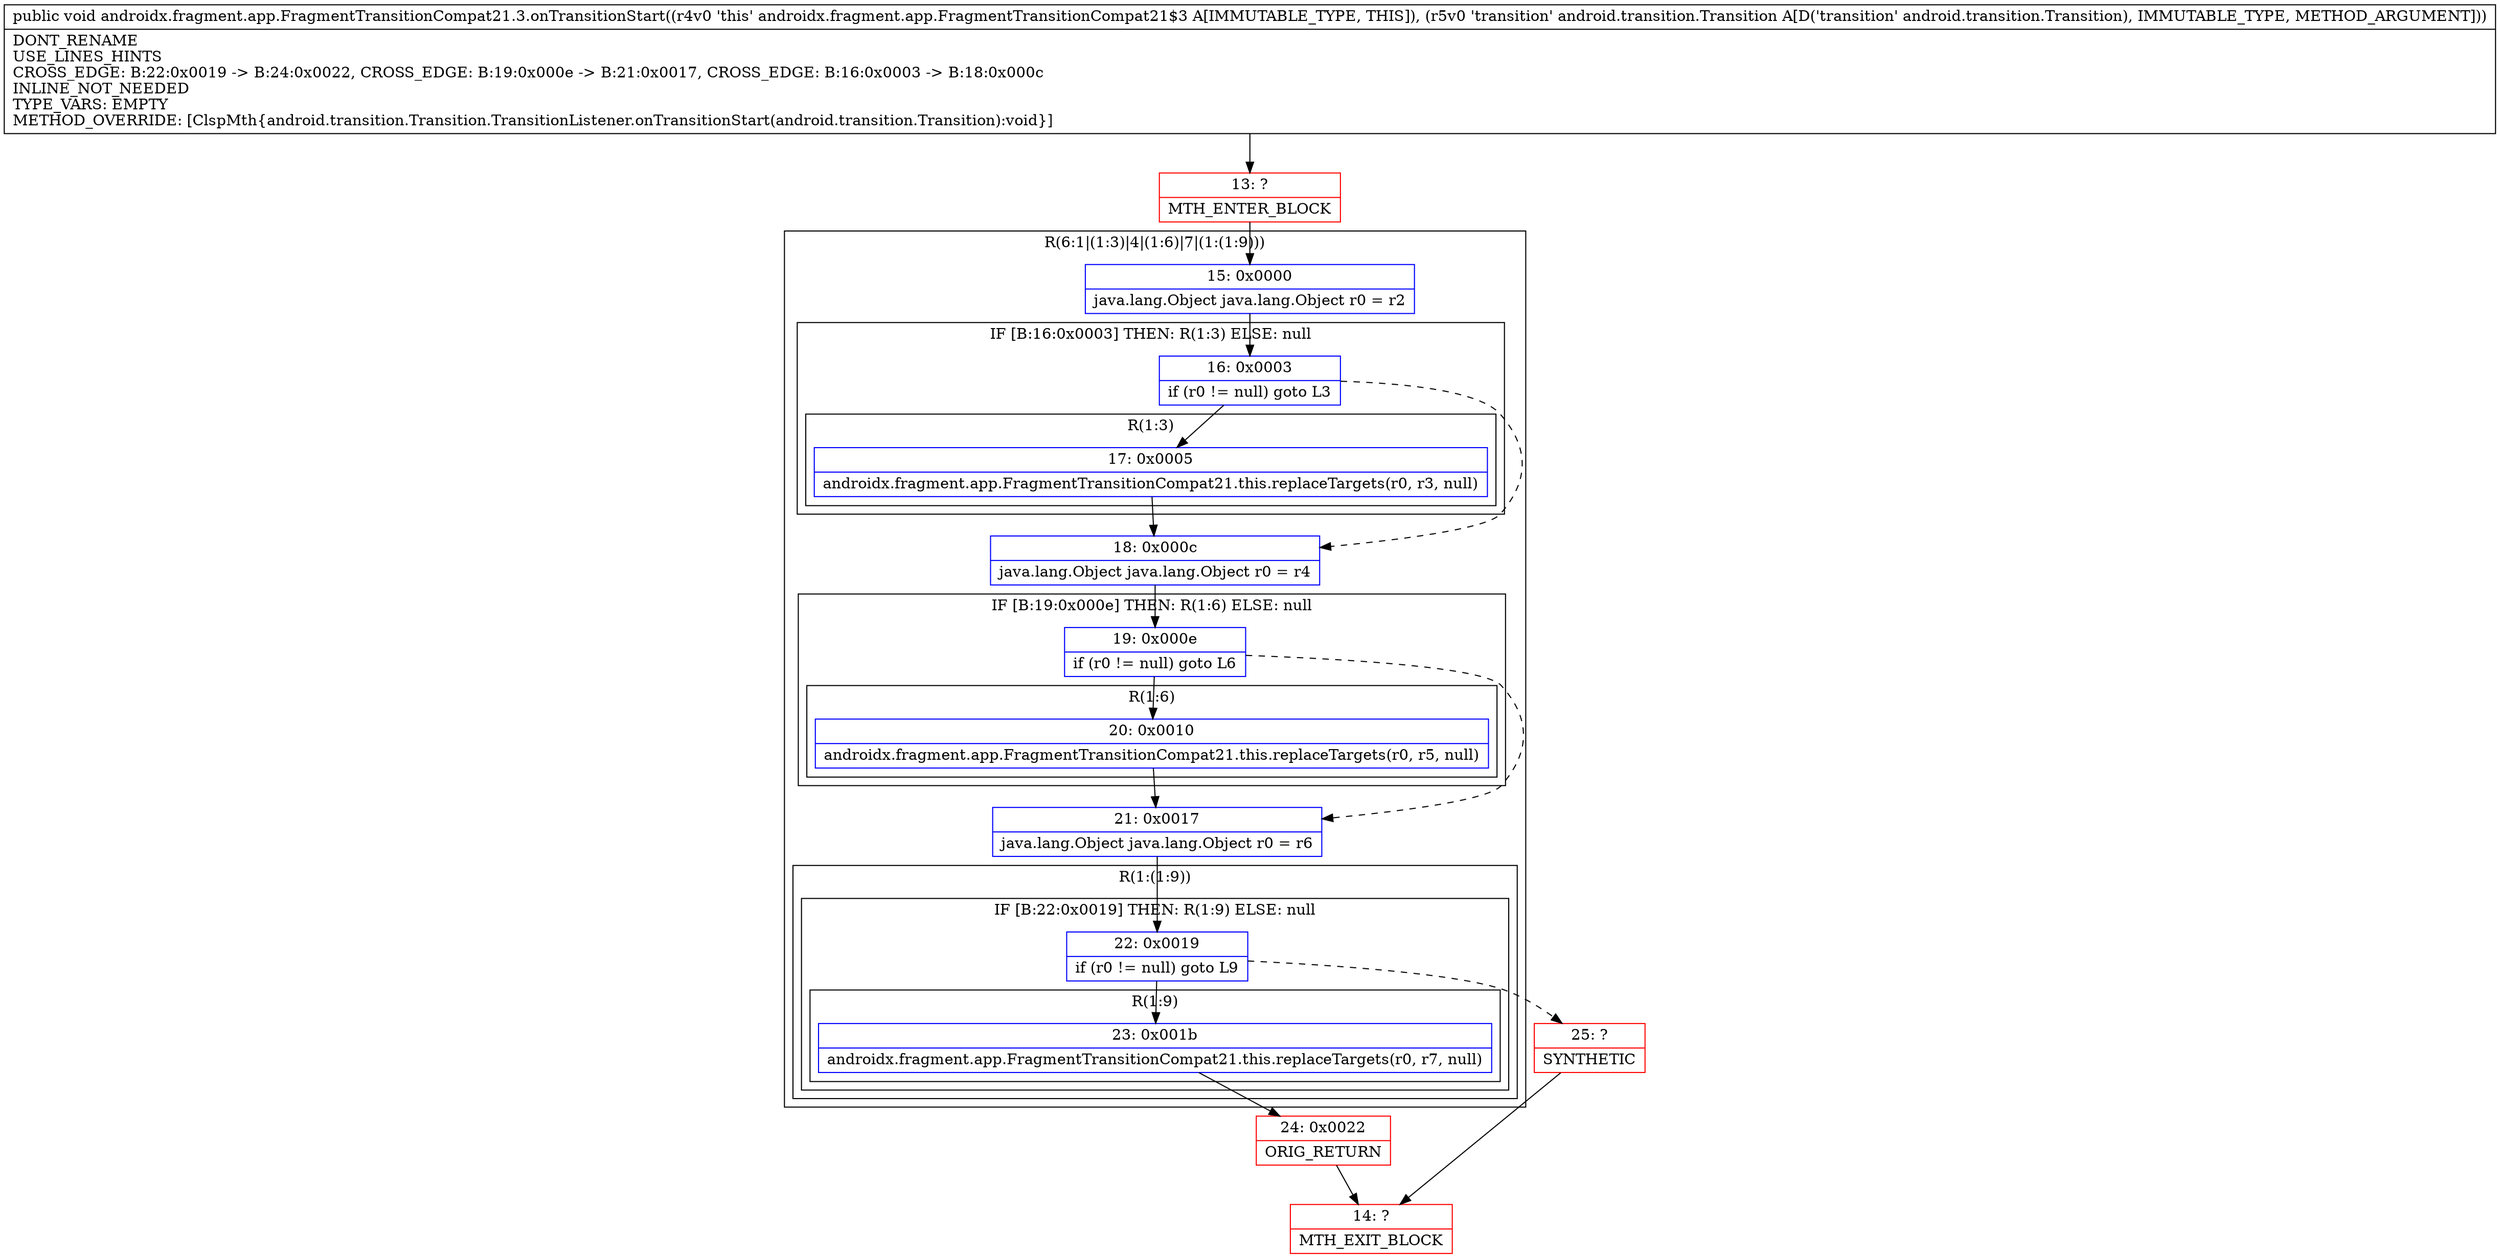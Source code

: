 digraph "CFG forandroidx.fragment.app.FragmentTransitionCompat21.3.onTransitionStart(Landroid\/transition\/Transition;)V" {
subgraph cluster_Region_1418981505 {
label = "R(6:1|(1:3)|4|(1:6)|7|(1:(1:9)))";
node [shape=record,color=blue];
Node_15 [shape=record,label="{15\:\ 0x0000|java.lang.Object java.lang.Object r0 = r2\l}"];
subgraph cluster_IfRegion_218753337 {
label = "IF [B:16:0x0003] THEN: R(1:3) ELSE: null";
node [shape=record,color=blue];
Node_16 [shape=record,label="{16\:\ 0x0003|if (r0 != null) goto L3\l}"];
subgraph cluster_Region_470997996 {
label = "R(1:3)";
node [shape=record,color=blue];
Node_17 [shape=record,label="{17\:\ 0x0005|androidx.fragment.app.FragmentTransitionCompat21.this.replaceTargets(r0, r3, null)\l}"];
}
}
Node_18 [shape=record,label="{18\:\ 0x000c|java.lang.Object java.lang.Object r0 = r4\l}"];
subgraph cluster_IfRegion_131779335 {
label = "IF [B:19:0x000e] THEN: R(1:6) ELSE: null";
node [shape=record,color=blue];
Node_19 [shape=record,label="{19\:\ 0x000e|if (r0 != null) goto L6\l}"];
subgraph cluster_Region_1275475077 {
label = "R(1:6)";
node [shape=record,color=blue];
Node_20 [shape=record,label="{20\:\ 0x0010|androidx.fragment.app.FragmentTransitionCompat21.this.replaceTargets(r0, r5, null)\l}"];
}
}
Node_21 [shape=record,label="{21\:\ 0x0017|java.lang.Object java.lang.Object r0 = r6\l}"];
subgraph cluster_Region_319050832 {
label = "R(1:(1:9))";
node [shape=record,color=blue];
subgraph cluster_IfRegion_235166749 {
label = "IF [B:22:0x0019] THEN: R(1:9) ELSE: null";
node [shape=record,color=blue];
Node_22 [shape=record,label="{22\:\ 0x0019|if (r0 != null) goto L9\l}"];
subgraph cluster_Region_71510922 {
label = "R(1:9)";
node [shape=record,color=blue];
Node_23 [shape=record,label="{23\:\ 0x001b|androidx.fragment.app.FragmentTransitionCompat21.this.replaceTargets(r0, r7, null)\l}"];
}
}
}
}
Node_13 [shape=record,color=red,label="{13\:\ ?|MTH_ENTER_BLOCK\l}"];
Node_24 [shape=record,color=red,label="{24\:\ 0x0022|ORIG_RETURN\l}"];
Node_14 [shape=record,color=red,label="{14\:\ ?|MTH_EXIT_BLOCK\l}"];
Node_25 [shape=record,color=red,label="{25\:\ ?|SYNTHETIC\l}"];
MethodNode[shape=record,label="{public void androidx.fragment.app.FragmentTransitionCompat21.3.onTransitionStart((r4v0 'this' androidx.fragment.app.FragmentTransitionCompat21$3 A[IMMUTABLE_TYPE, THIS]), (r5v0 'transition' android.transition.Transition A[D('transition' android.transition.Transition), IMMUTABLE_TYPE, METHOD_ARGUMENT]))  | DONT_RENAME\lUSE_LINES_HINTS\lCROSS_EDGE: B:22:0x0019 \-\> B:24:0x0022, CROSS_EDGE: B:19:0x000e \-\> B:21:0x0017, CROSS_EDGE: B:16:0x0003 \-\> B:18:0x000c\lINLINE_NOT_NEEDED\lTYPE_VARS: EMPTY\lMETHOD_OVERRIDE: [ClspMth\{android.transition.Transition.TransitionListener.onTransitionStart(android.transition.Transition):void\}]\l}"];
MethodNode -> Node_13;Node_15 -> Node_16;
Node_16 -> Node_17;
Node_16 -> Node_18[style=dashed];
Node_17 -> Node_18;
Node_18 -> Node_19;
Node_19 -> Node_20;
Node_19 -> Node_21[style=dashed];
Node_20 -> Node_21;
Node_21 -> Node_22;
Node_22 -> Node_23;
Node_22 -> Node_25[style=dashed];
Node_23 -> Node_24;
Node_13 -> Node_15;
Node_24 -> Node_14;
Node_25 -> Node_14;
}

